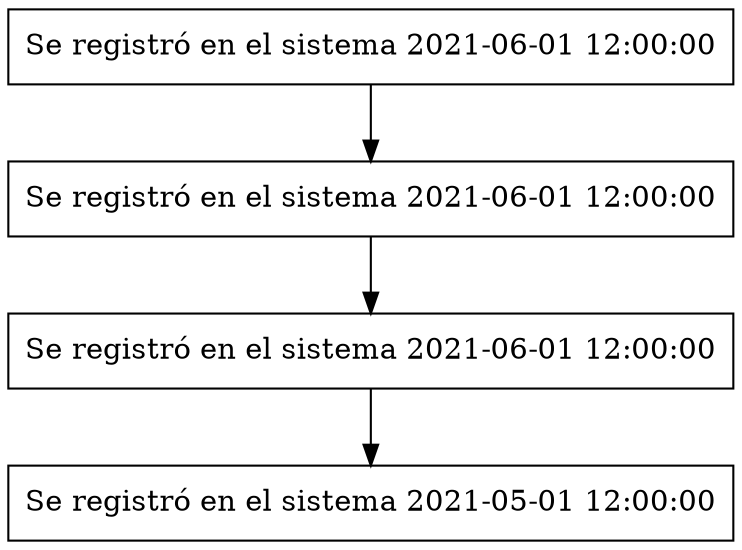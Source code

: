 digraph G {
node [shape=record];
node4 [label="Se registró en el sistema 2021-06-01 12:00:00"];
node3 [label="Se registró en el sistema 2021-06-01 12:00:00"];
node2 [label="Se registró en el sistema 2021-06-01 12:00:00"];
node1 [label="Se registró en el sistema 2021-05-01 12:00:00"];
node4 -> node3;
node3 -> node2;
node2 -> node1;
}